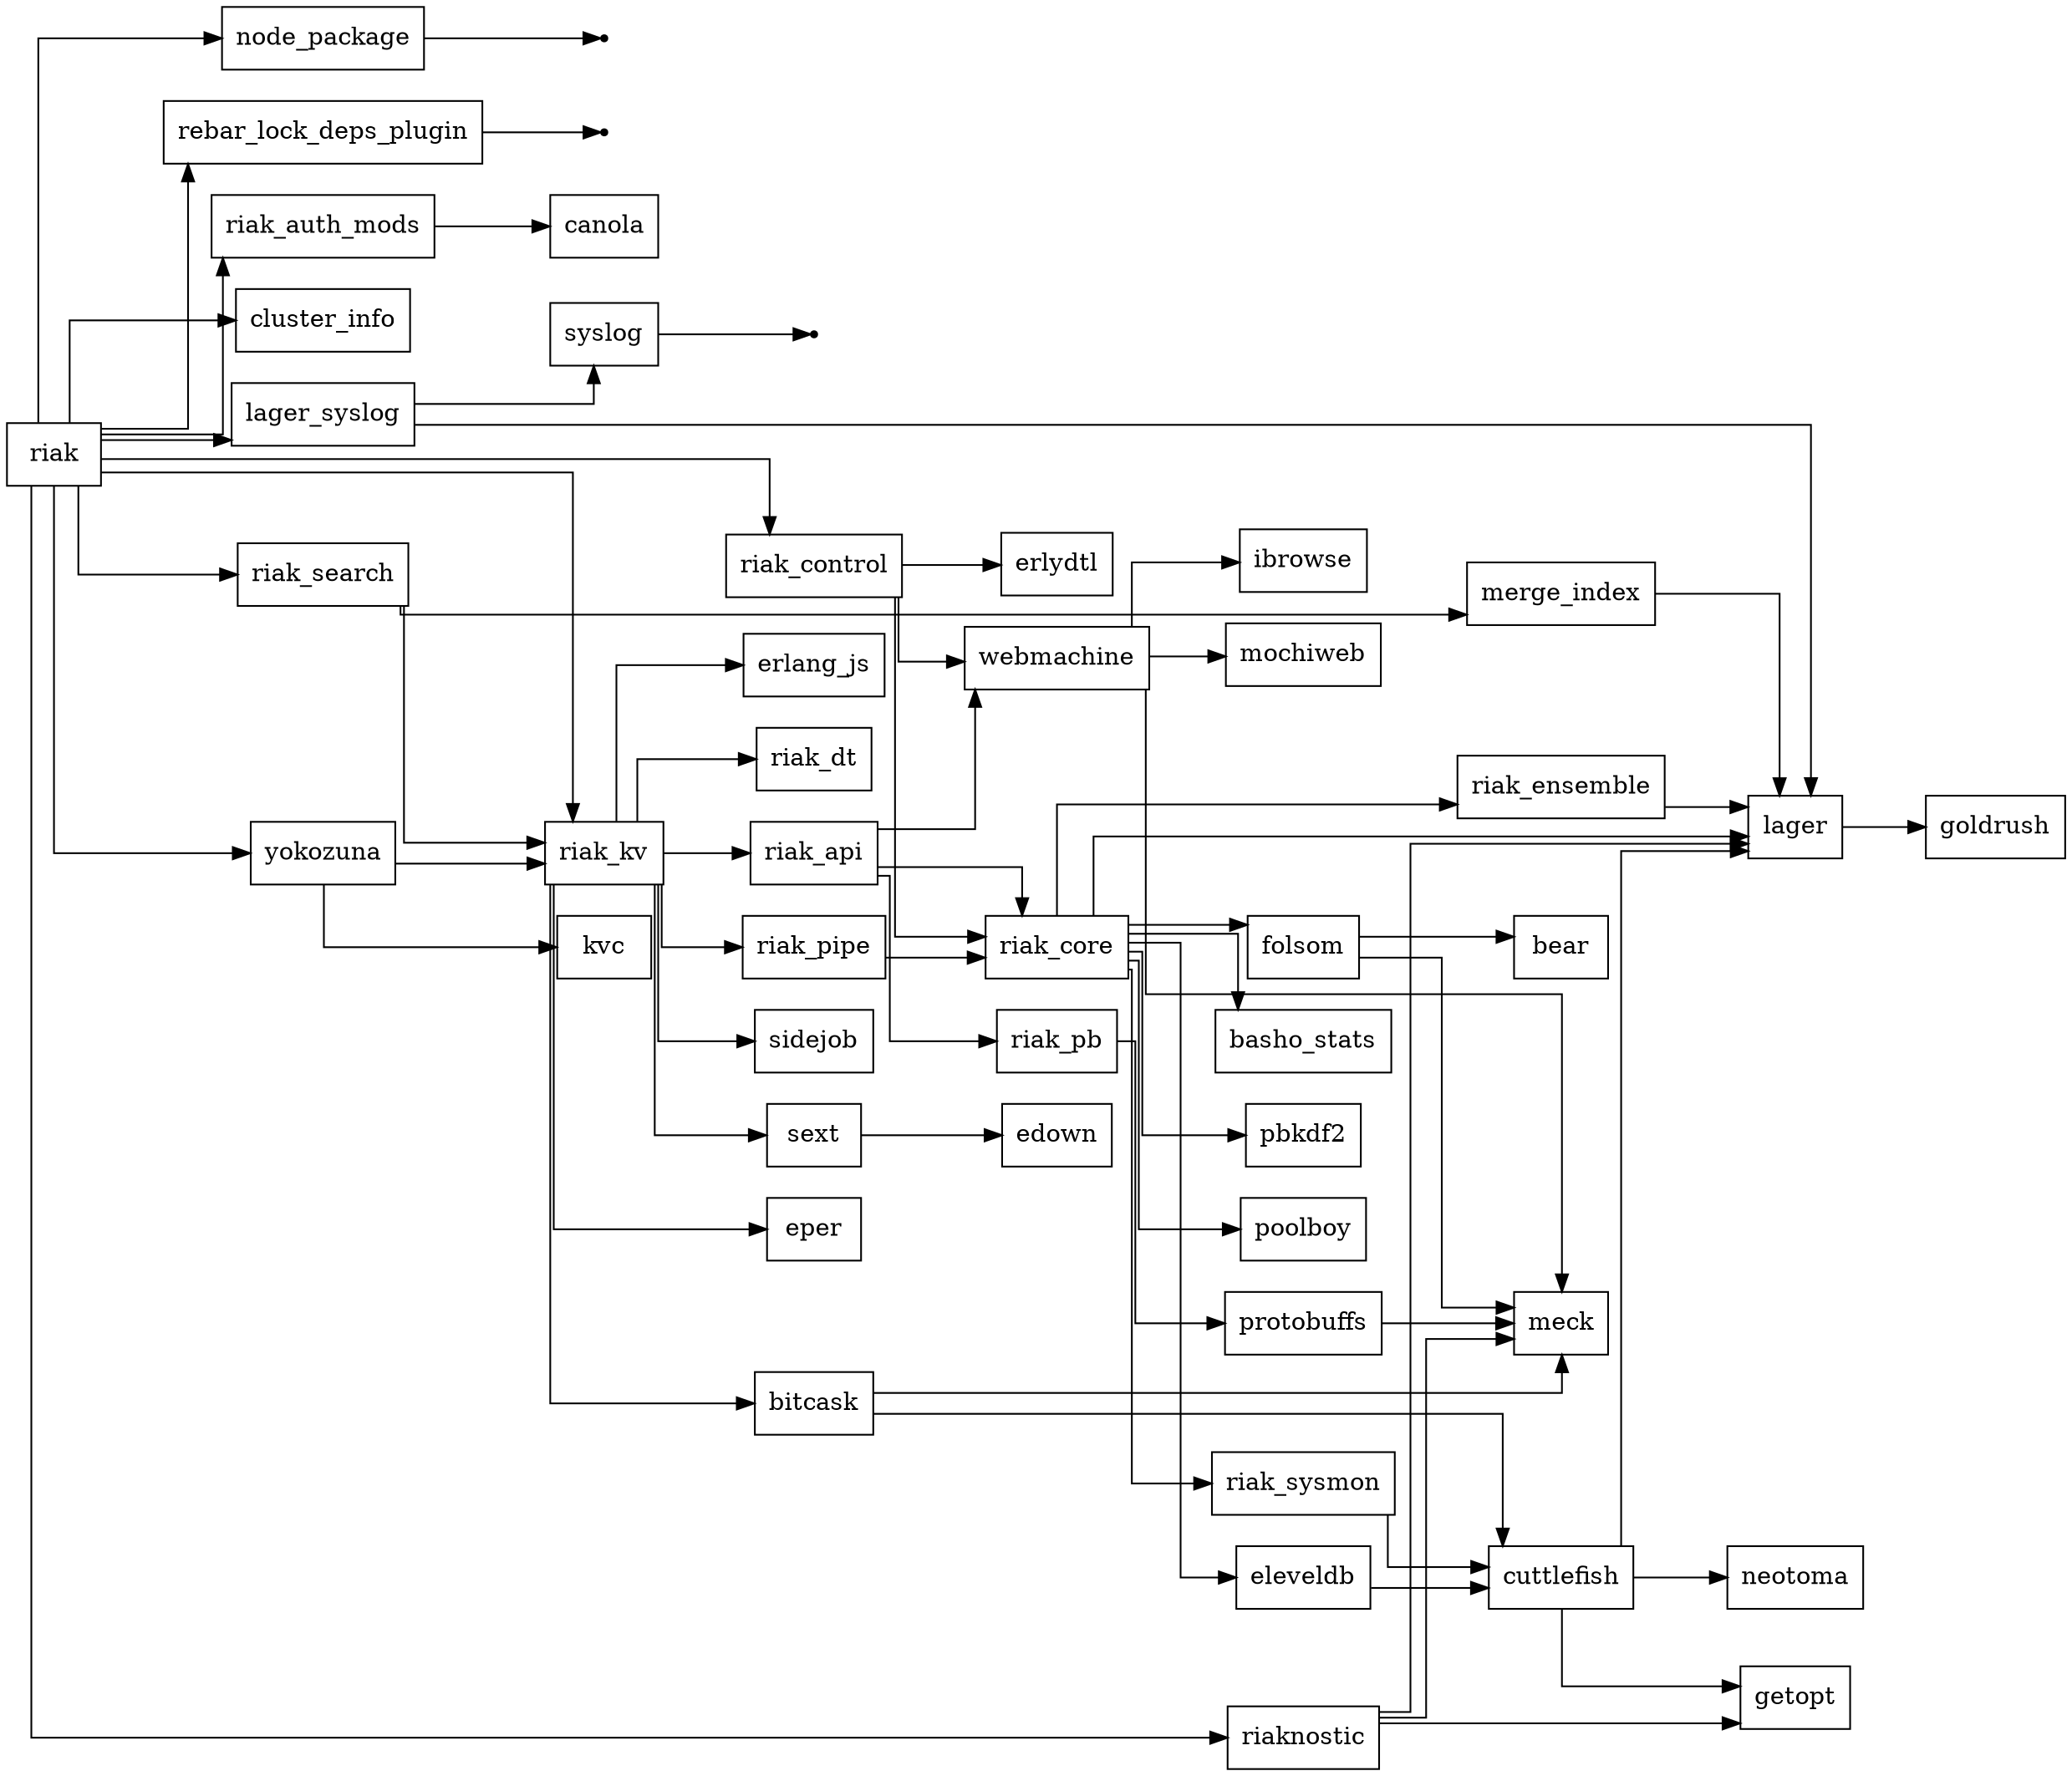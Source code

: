 digraph {
  rankdir=LR;
  splines=ortho;
  remincross=true;
  node[shape=box];
  bitcask -> cuttlefish;
  bitcask -> meck;
  cuttlefish -> getopt;
  cuttlefish -> lager;
  cuttlefish -> neotoma;
  eleveldb -> cuttlefish;
  folsom -> bear;
  folsom -> meck;
  lager -> goldrush;
  lager_syslog -> lager;
  lager_syslog -> syslog;
  merge_index -> lager;
  missing_deps_for_node_package[shape=point];
  node_package -> missing_deps_for_node_package;
  protobuffs -> meck;
  missing_deps_for_rebar_lock_deps_plugin[shape=point];
  rebar_lock_deps_plugin -> missing_deps_for_rebar_lock_deps_plugin;
  riak -> cluster_info;
  riak -> lager_syslog;
  riak -> node_package;
  riak -> rebar_lock_deps_plugin;
  riak -> riak_auth_mods;
  riak -> riak_control;
  riak -> riak_kv;
  riak -> riak_search;
  riak -> riaknostic;
  riak -> yokozuna;
  riak_api -> riak_core;
  riak_api -> riak_pb;
  riak_api -> webmachine;
  riak_auth_mods -> canola;
  riak_control -> erlydtl;
  riak_control -> riak_core;
  riak_control -> webmachine;
  riak_core -> basho_stats;
  riak_core -> eleveldb;
  riak_core -> folsom;
  riak_core -> lager;
  riak_core -> pbkdf2;
  riak_core -> poolboy;
  riak_core -> riak_ensemble;
  riak_core -> riak_sysmon;
  riak_ensemble -> lager;
  riak_kv -> bitcask;
  riak_kv -> eper;
  riak_kv -> erlang_js;
  riak_kv -> riak_api;
  riak_kv -> riak_dt;
  riak_kv -> riak_pipe;
  riak_kv -> sext;
  riak_kv -> sidejob;
  riak_pb -> protobuffs;
  riak_pipe -> riak_core;
  riak_search -> merge_index;
  riak_search -> riak_kv;
  riak_sysmon -> cuttlefish;
  riaknostic -> getopt;
  riaknostic -> lager;
  riaknostic -> meck;
  sext -> edown;
  missing_deps_for_syslog[shape=point];
  syslog -> missing_deps_for_syslog;
  webmachine -> ibrowse;
  webmachine -> meck;
  webmachine -> mochiweb;
  yokozuna -> kvc;
  yokozuna -> riak_kv;
}
